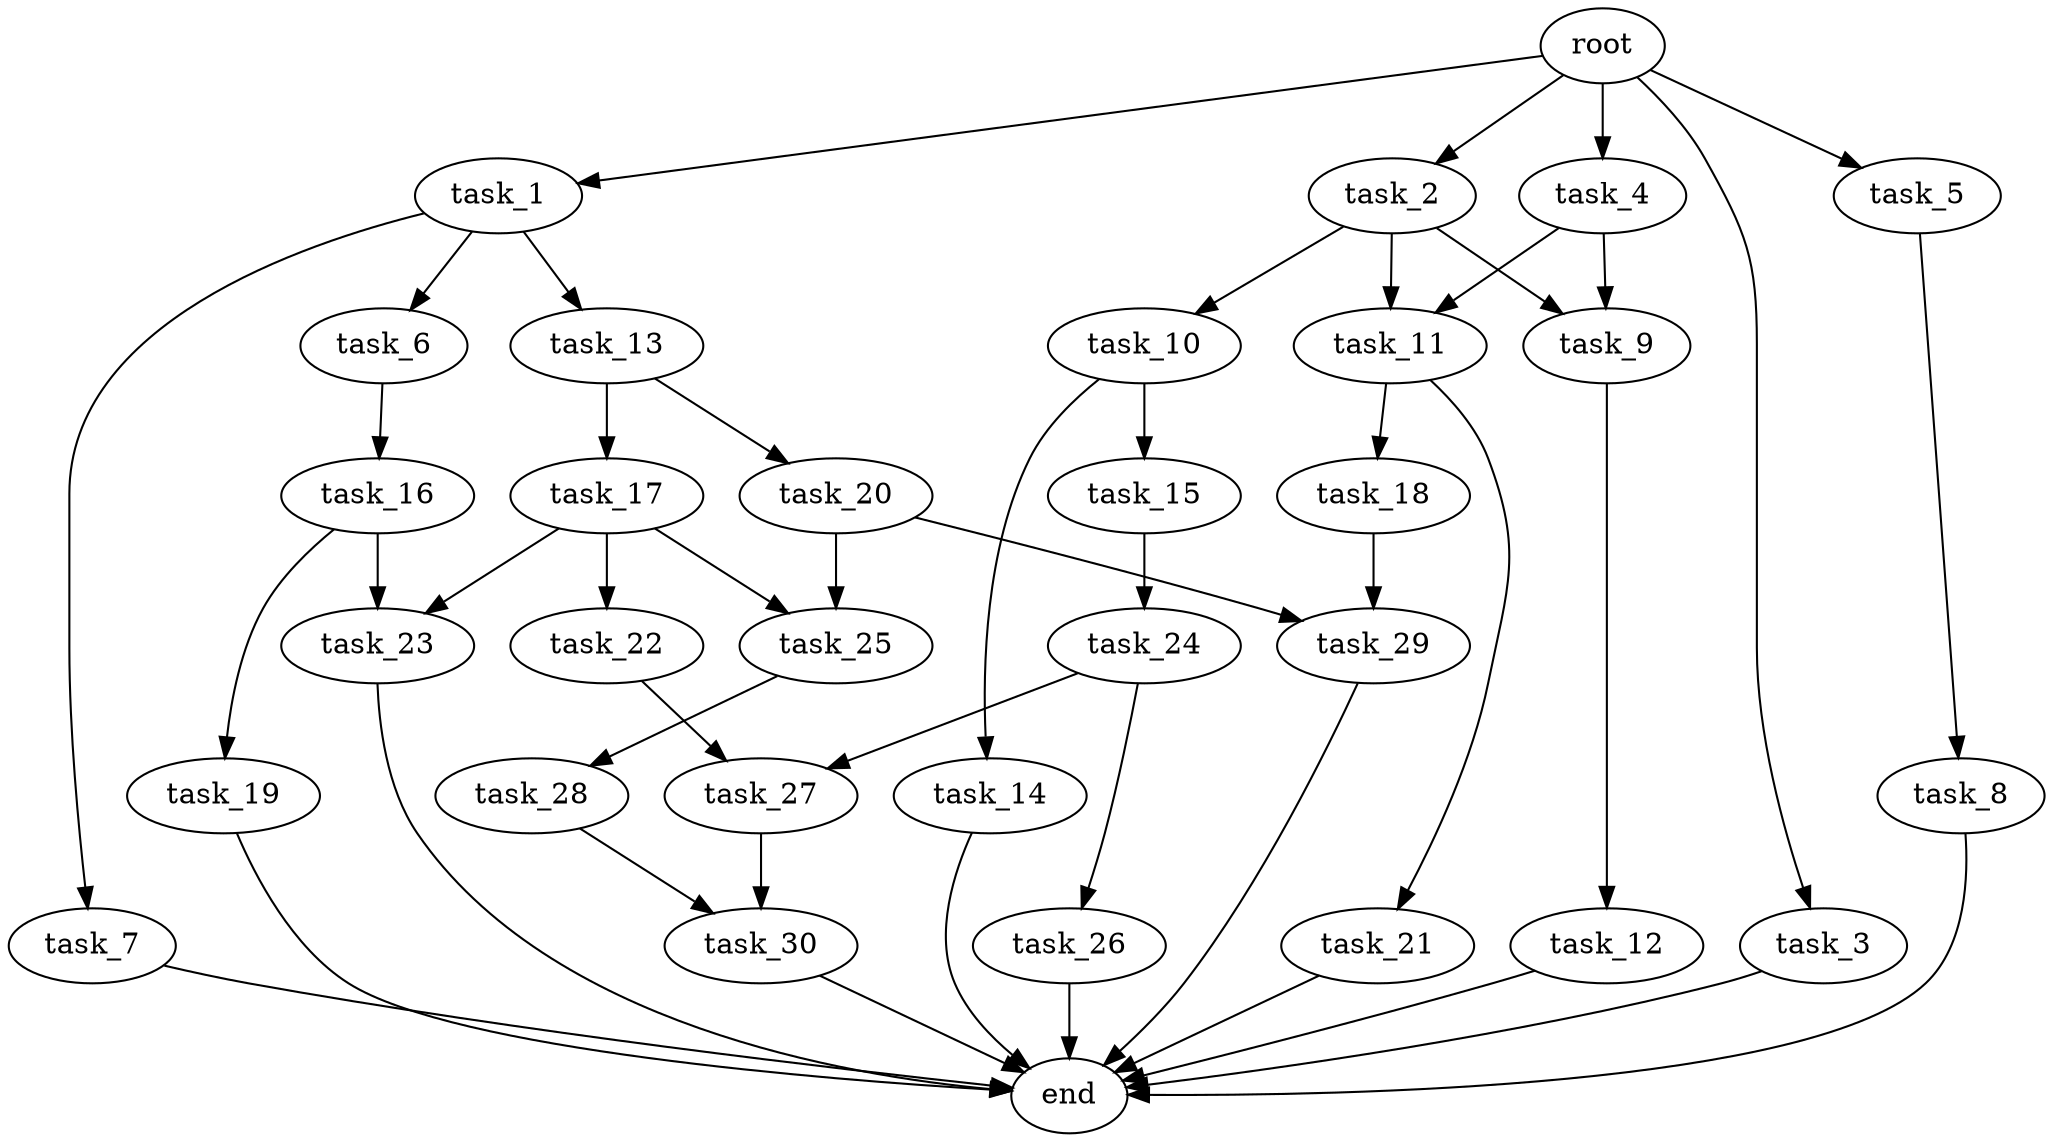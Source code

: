 digraph G {
  root [size="0.000000e+00"];
  task_1 [size="9.909396e+10"];
  task_2 [size="1.499707e+09"];
  task_3 [size="7.198549e+10"];
  task_4 [size="8.126406e+10"];
  task_5 [size="7.670401e+09"];
  task_6 [size="1.268032e+10"];
  task_7 [size="1.806754e+10"];
  task_8 [size="4.381506e+09"];
  task_9 [size="3.497325e+10"];
  task_10 [size="6.552434e+10"];
  task_11 [size="2.443199e+10"];
  task_12 [size="2.924835e+10"];
  task_13 [size="6.061632e+10"];
  task_14 [size="4.787535e+10"];
  task_15 [size="1.224641e+10"];
  task_16 [size="7.689615e+09"];
  task_17 [size="2.502738e+10"];
  task_18 [size="5.436918e+10"];
  task_19 [size="4.949798e+10"];
  task_20 [size="7.352451e+10"];
  task_21 [size="3.570226e+10"];
  task_22 [size="9.151094e+10"];
  task_23 [size="2.203653e+10"];
  task_24 [size="7.131625e+10"];
  task_25 [size="9.414328e+10"];
  task_26 [size="7.802304e+10"];
  task_27 [size="2.927541e+10"];
  task_28 [size="6.536785e+10"];
  task_29 [size="5.268915e+10"];
  task_30 [size="2.676085e+10"];
  end [size="0.000000e+00"];

  root -> task_1 [size="1.000000e-12"];
  root -> task_2 [size="1.000000e-12"];
  root -> task_3 [size="1.000000e-12"];
  root -> task_4 [size="1.000000e-12"];
  root -> task_5 [size="1.000000e-12"];
  task_1 -> task_6 [size="1.268032e+08"];
  task_1 -> task_7 [size="1.806754e+08"];
  task_1 -> task_13 [size="6.061632e+08"];
  task_2 -> task_9 [size="1.748662e+08"];
  task_2 -> task_10 [size="6.552434e+08"];
  task_2 -> task_11 [size="1.221600e+08"];
  task_3 -> end [size="1.000000e-12"];
  task_4 -> task_9 [size="1.748662e+08"];
  task_4 -> task_11 [size="1.221600e+08"];
  task_5 -> task_8 [size="4.381506e+07"];
  task_6 -> task_16 [size="7.689615e+07"];
  task_7 -> end [size="1.000000e-12"];
  task_8 -> end [size="1.000000e-12"];
  task_9 -> task_12 [size="2.924835e+08"];
  task_10 -> task_14 [size="4.787535e+08"];
  task_10 -> task_15 [size="1.224641e+08"];
  task_11 -> task_18 [size="5.436918e+08"];
  task_11 -> task_21 [size="3.570226e+08"];
  task_12 -> end [size="1.000000e-12"];
  task_13 -> task_17 [size="2.502738e+08"];
  task_13 -> task_20 [size="7.352451e+08"];
  task_14 -> end [size="1.000000e-12"];
  task_15 -> task_24 [size="7.131625e+08"];
  task_16 -> task_19 [size="4.949798e+08"];
  task_16 -> task_23 [size="1.101826e+08"];
  task_17 -> task_22 [size="9.151094e+08"];
  task_17 -> task_23 [size="1.101826e+08"];
  task_17 -> task_25 [size="4.707164e+08"];
  task_18 -> task_29 [size="2.634458e+08"];
  task_19 -> end [size="1.000000e-12"];
  task_20 -> task_25 [size="4.707164e+08"];
  task_20 -> task_29 [size="2.634458e+08"];
  task_21 -> end [size="1.000000e-12"];
  task_22 -> task_27 [size="1.463771e+08"];
  task_23 -> end [size="1.000000e-12"];
  task_24 -> task_26 [size="7.802304e+08"];
  task_24 -> task_27 [size="1.463771e+08"];
  task_25 -> task_28 [size="6.536785e+08"];
  task_26 -> end [size="1.000000e-12"];
  task_27 -> task_30 [size="1.338042e+08"];
  task_28 -> task_30 [size="1.338042e+08"];
  task_29 -> end [size="1.000000e-12"];
  task_30 -> end [size="1.000000e-12"];
}
